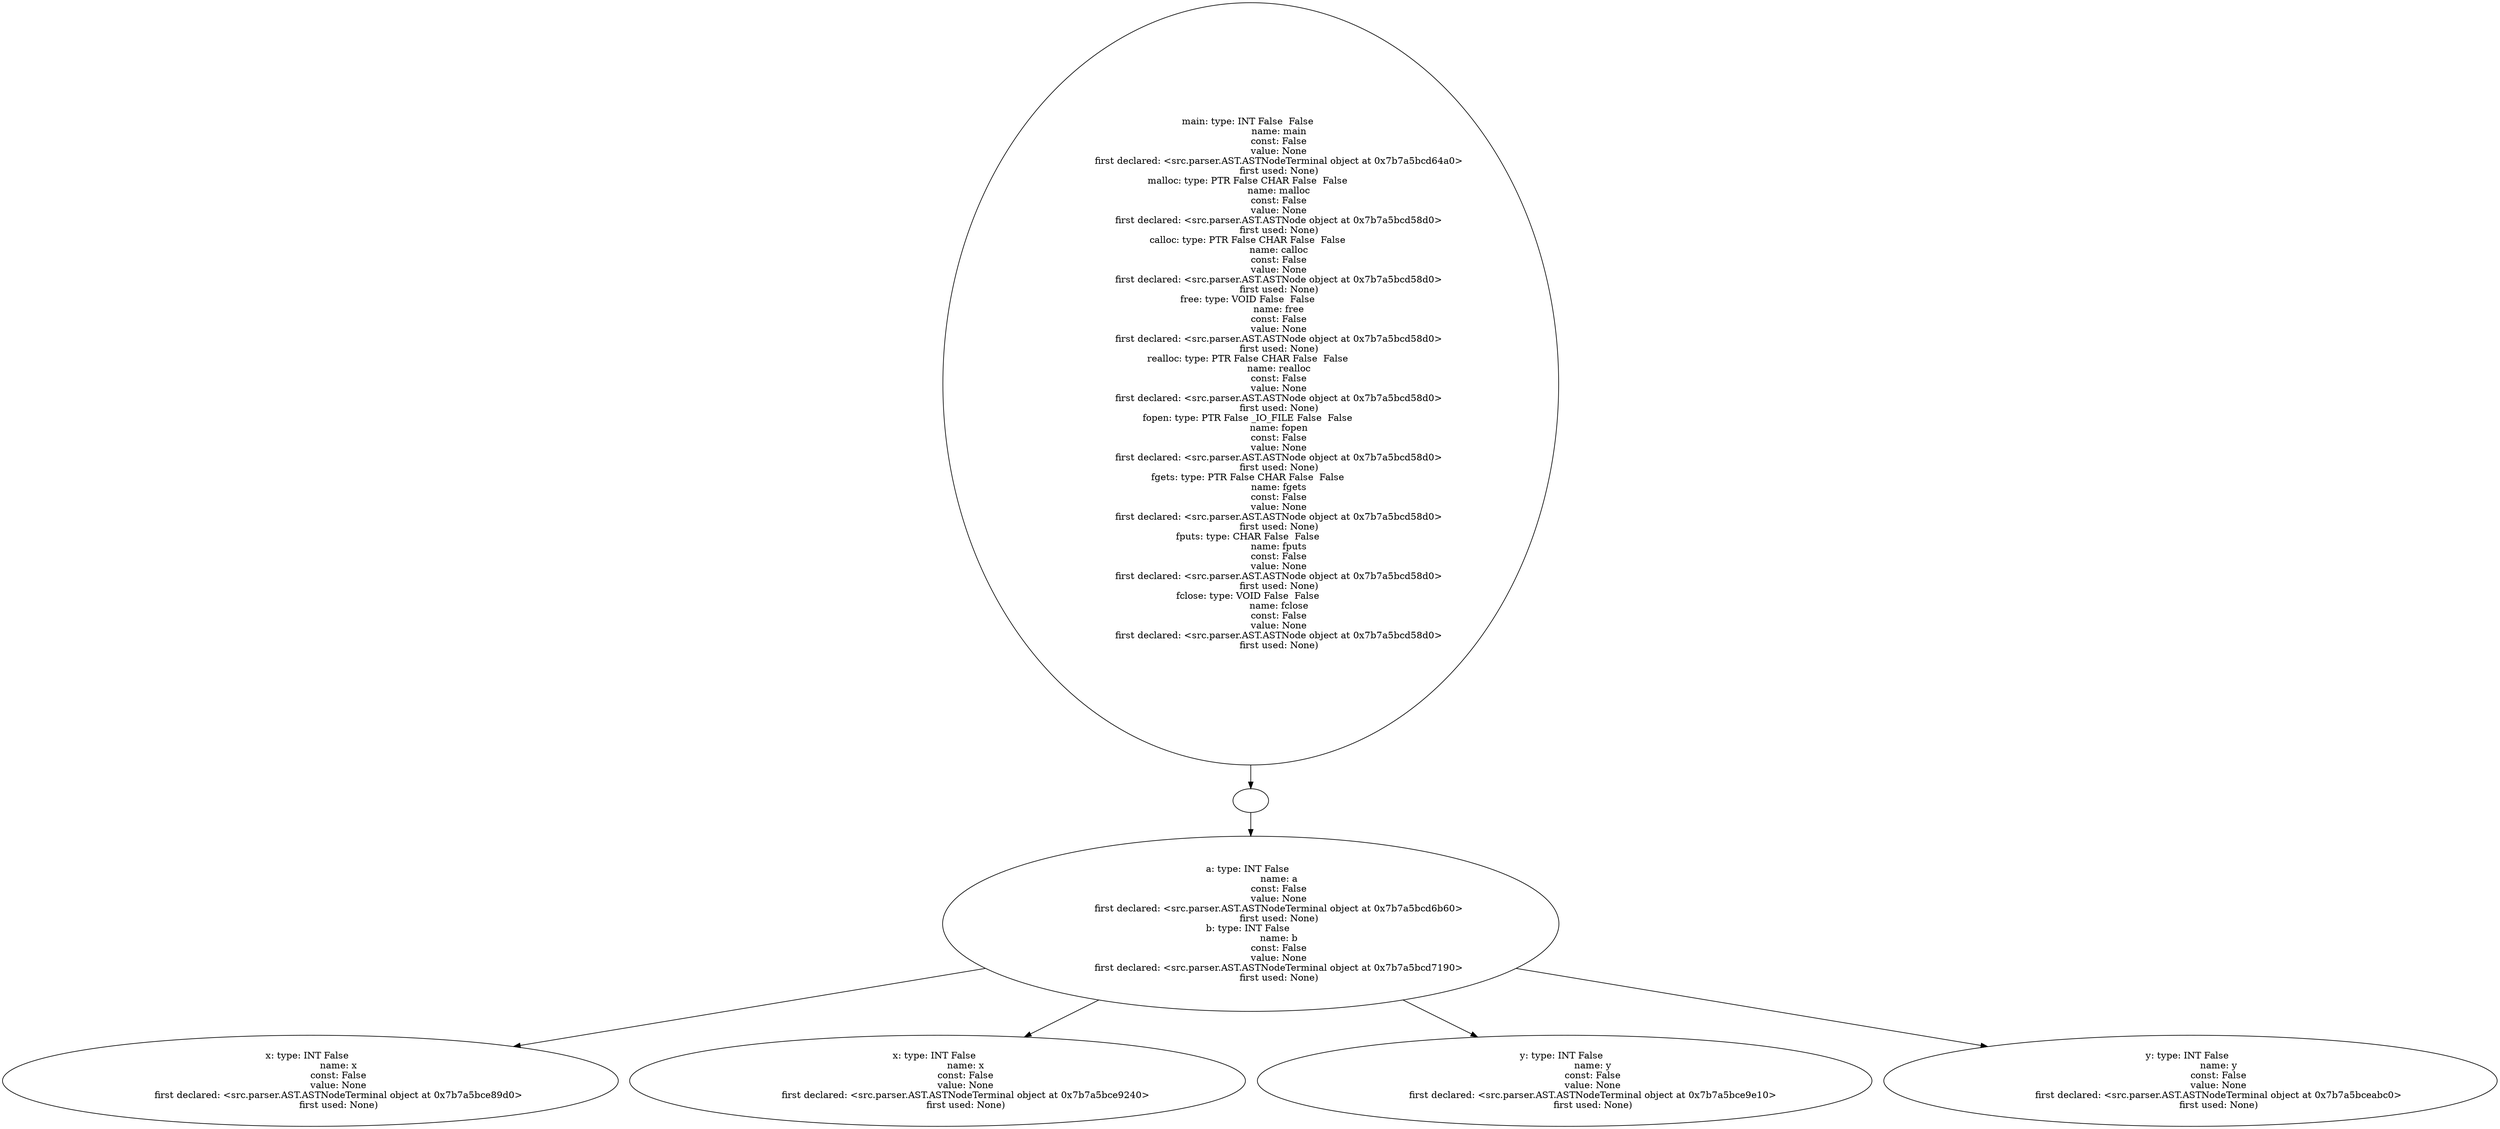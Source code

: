 digraph AST {
  "135765456418992" [label="main: type: INT False  False  
                   name: main
                   const: False
                   value: None
                   first declared: <src.parser.AST.ASTNodeTerminal object at 0x7b7a5bcd64a0>
                   first used: None)
malloc: type: PTR False CHAR False  False  
                   name: malloc
                   const: False
                   value: None
                   first declared: <src.parser.AST.ASTNode object at 0x7b7a5bcd58d0>
                   first used: None)
calloc: type: PTR False CHAR False  False  
                   name: calloc
                   const: False
                   value: None
                   first declared: <src.parser.AST.ASTNode object at 0x7b7a5bcd58d0>
                   first used: None)
free: type: VOID False  False  
                   name: free
                   const: False
                   value: None
                   first declared: <src.parser.AST.ASTNode object at 0x7b7a5bcd58d0>
                   first used: None)
realloc: type: PTR False CHAR False  False  
                   name: realloc
                   const: False
                   value: None
                   first declared: <src.parser.AST.ASTNode object at 0x7b7a5bcd58d0>
                   first used: None)
fopen: type: PTR False _IO_FILE False  False  
                   name: fopen
                   const: False
                   value: None
                   first declared: <src.parser.AST.ASTNode object at 0x7b7a5bcd58d0>
                   first used: None)
fgets: type: PTR False CHAR False  False  
                   name: fgets
                   const: False
                   value: None
                   first declared: <src.parser.AST.ASTNode object at 0x7b7a5bcd58d0>
                   first used: None)
fputs: type: CHAR False  False  
                   name: fputs
                   const: False
                   value: None
                   first declared: <src.parser.AST.ASTNode object at 0x7b7a5bcd58d0>
                   first used: None)
fclose: type: VOID False  False  
                   name: fclose
                   const: False
                   value: None
                   first declared: <src.parser.AST.ASTNode object at 0x7b7a5bcd58d0>
                   first used: None)"];
  "135765456418992" -> "135765456420096";
  "135765456420096" [label=""];
  "135765456420096" -> "135765456420048";
  "135765456420048" [label="a: type: INT False  
                   name: a
                   const: False
                   value: None
                   first declared: <src.parser.AST.ASTNodeTerminal object at 0x7b7a5bcd6b60>
                   first used: None)
b: type: INT False  
                   name: b
                   const: False
                   value: None
                   first declared: <src.parser.AST.ASTNodeTerminal object at 0x7b7a5bcd7190>
                   first used: None)"];
  "135765456420048" -> "135765456417504";
  "135765456420048" -> "135765456417360";
  "135765456420048" -> "135765456418512";
  "135765456420048" -> "135765456418320";
  "135765456417504" [label="x: type: INT False  
                   name: x
                   const: False
                   value: None
                   first declared: <src.parser.AST.ASTNodeTerminal object at 0x7b7a5bce89d0>
                   first used: None)"];
  "135765456417360" [label="x: type: INT False  
                   name: x
                   const: False
                   value: None
                   first declared: <src.parser.AST.ASTNodeTerminal object at 0x7b7a5bce9240>
                   first used: None)"];
  "135765456418512" [label="y: type: INT False  
                   name: y
                   const: False
                   value: None
                   first declared: <src.parser.AST.ASTNodeTerminal object at 0x7b7a5bce9e10>
                   first used: None)"];
  "135765456418320" [label="y: type: INT False  
                   name: y
                   const: False
                   value: None
                   first declared: <src.parser.AST.ASTNodeTerminal object at 0x7b7a5bceabc0>
                   first used: None)"];
}
